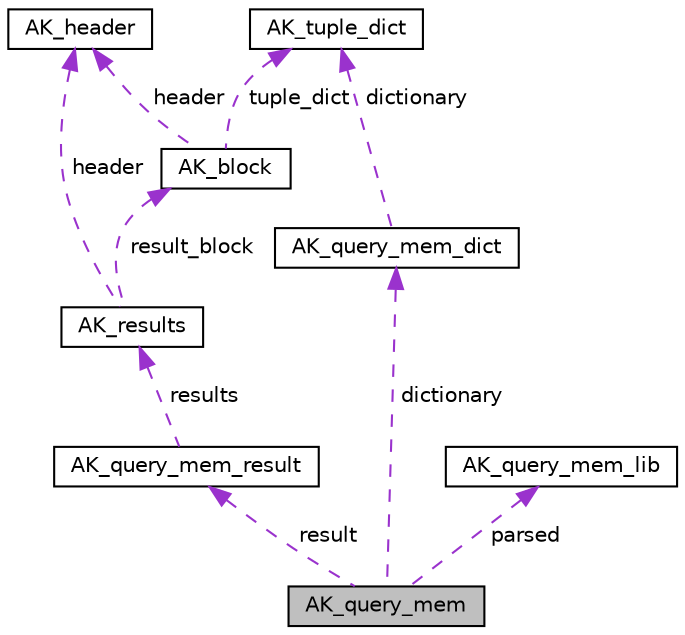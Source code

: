 digraph "AK_query_mem"
{
  bgcolor="transparent";
  edge [fontname="Helvetica",fontsize="10",labelfontname="Helvetica",labelfontsize="10"];
  node [fontname="Helvetica",fontsize="10",shape=record];
  Node1 [label="AK_query_mem",height=0.2,width=0.4,color="black", fillcolor="grey75", style="filled" fontcolor="black"];
  Node2 -> Node1 [dir="back",color="darkorchid3",fontsize="10",style="dashed",label=" result" ,fontname="Helvetica"];
  Node2 [label="AK_query_mem_result",height=0.2,width=0.4,color="black",URL="$structAK__query__mem__result.html",tooltip="Structure that defines global query memory for results. "];
  Node3 -> Node2 [dir="back",color="darkorchid3",fontsize="10",style="dashed",label=" results" ,fontname="Helvetica"];
  Node3 [label="AK_results",height=0.2,width=0.4,color="black",URL="$structAK__results.html",tooltip="Structure used for in-memory result caching. "];
  Node4 -> Node3 [dir="back",color="darkorchid3",fontsize="10",style="dashed",label=" header" ,fontname="Helvetica"];
  Node4 [label="AK_header",height=0.2,width=0.4,color="black",URL="$structAK__header.html",tooltip="Structure that represents header structure of blocks (describes an attribute inside an object)..."];
  Node5 -> Node3 [dir="back",color="darkorchid3",fontsize="10",style="dashed",label=" result_block" ,fontname="Helvetica"];
  Node5 [label="AK_block",height=0.2,width=0.4,color="black",URL="$structAK__block.html",tooltip="Structure that defines a block of data inside a DB file. It contains address, type, chained_with, AK_free space, last_tuple_dict_id, header and tuple_dict and data. "];
  Node4 -> Node5 [dir="back",color="darkorchid3",fontsize="10",style="dashed",label=" header" ,fontname="Helvetica"];
  Node6 -> Node5 [dir="back",color="darkorchid3",fontsize="10",style="dashed",label=" tuple_dict" ,fontname="Helvetica"];
  Node6 [label="AK_tuple_dict",height=0.2,width=0.4,color="black",URL="$structAK__tuple__dict.html",tooltip="Structure that defines a mapping in a header of an object to the actual entries (data). It contains type, address and size. "];
  Node7 -> Node1 [dir="back",color="darkorchid3",fontsize="10",style="dashed",label=" parsed" ,fontname="Helvetica"];
  Node7 [label="AK_query_mem_lib",height=0.2,width=0.4,color="black",URL="$structAK__query__mem__lib.html",tooltip="Structure that defines global query memory for libraries. "];
  Node8 -> Node1 [dir="back",color="darkorchid3",fontsize="10",style="dashed",label=" dictionary" ,fontname="Helvetica"];
  Node8 [label="AK_query_mem_dict",height=0.2,width=0.4,color="black",URL="$structAK__query__mem__dict.html",tooltip="Structure that defines global query memory for data dictionaries. "];
  Node6 -> Node8 [dir="back",color="darkorchid3",fontsize="10",style="dashed",label=" dictionary" ,fontname="Helvetica"];
}
